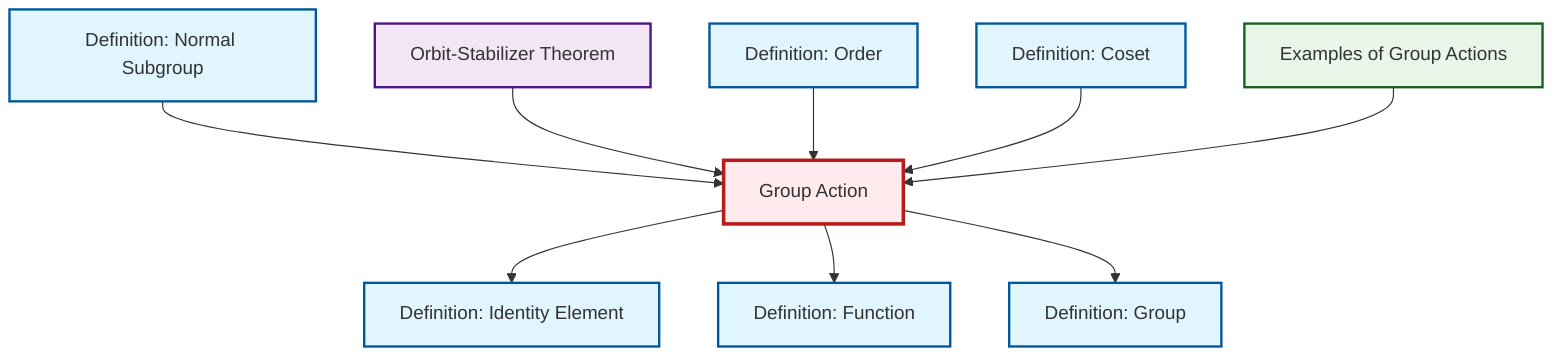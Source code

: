 graph TD
    classDef definition fill:#e1f5fe,stroke:#01579b,stroke-width:2px
    classDef theorem fill:#f3e5f5,stroke:#4a148c,stroke-width:2px
    classDef axiom fill:#fff3e0,stroke:#e65100,stroke-width:2px
    classDef example fill:#e8f5e9,stroke:#1b5e20,stroke-width:2px
    classDef current fill:#ffebee,stroke:#b71c1c,stroke-width:3px
    def-normal-subgroup["Definition: Normal Subgroup"]:::definition
    def-function["Definition: Function"]:::definition
    thm-orbit-stabilizer["Orbit-Stabilizer Theorem"]:::theorem
    def-identity-element["Definition: Identity Element"]:::definition
    def-coset["Definition: Coset"]:::definition
    def-order["Definition: Order"]:::definition
    def-group-action["Group Action"]:::definition
    def-group["Definition: Group"]:::definition
    ex-group-action-examples["Examples of Group Actions"]:::example
    def-normal-subgroup --> def-group-action
    def-group-action --> def-identity-element
    thm-orbit-stabilizer --> def-group-action
    def-order --> def-group-action
    def-group-action --> def-function
    def-coset --> def-group-action
    ex-group-action-examples --> def-group-action
    def-group-action --> def-group
    class def-group-action current